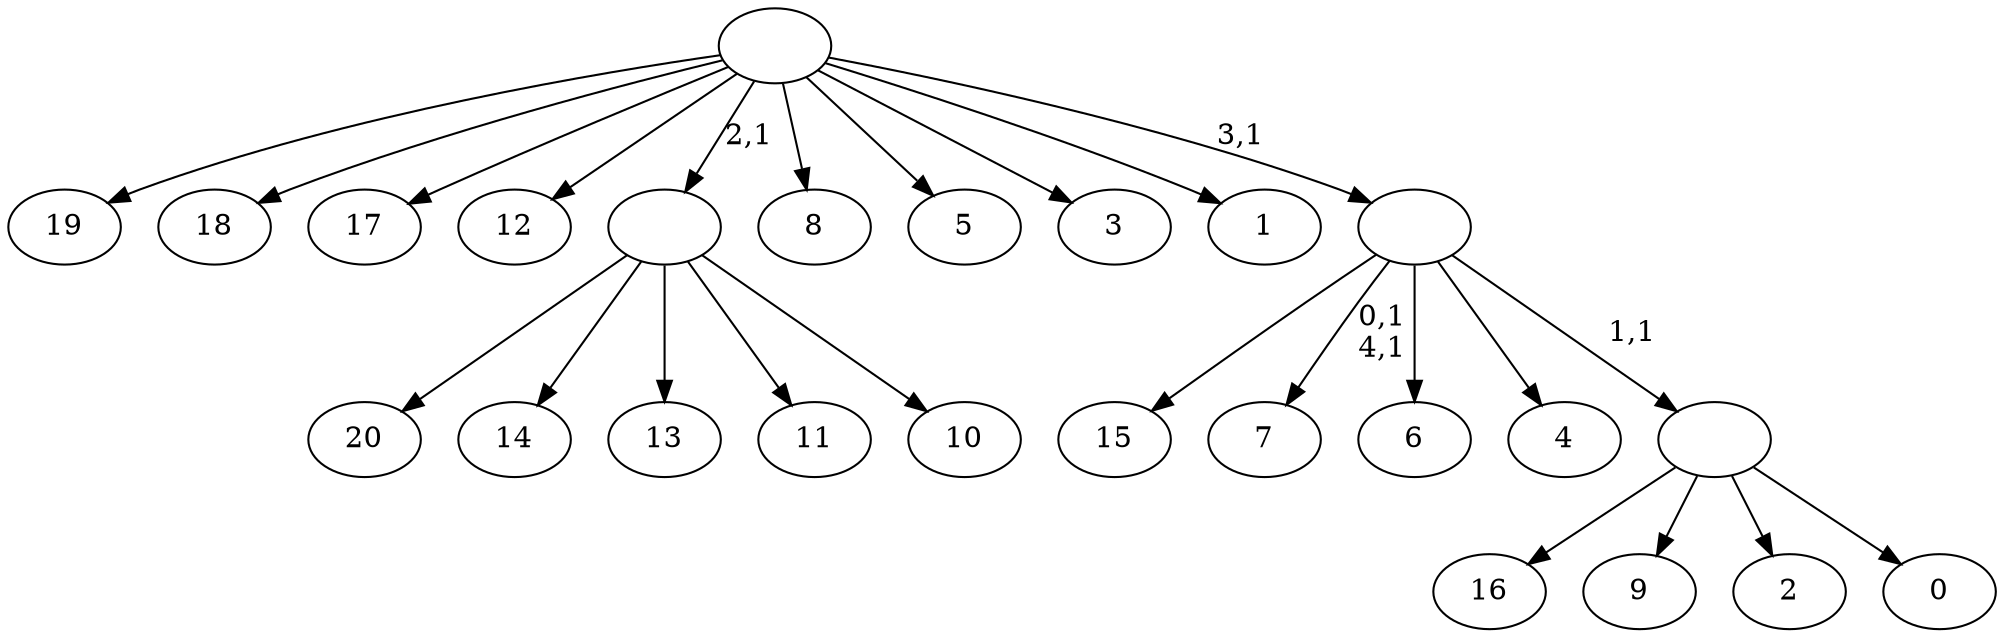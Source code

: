 digraph T {
	26 [label="20"]
	25 [label="19"]
	24 [label="18"]
	23 [label="17"]
	22 [label="16"]
	21 [label="15"]
	20 [label="14"]
	19 [label="13"]
	18 [label="12"]
	17 [label="11"]
	16 [label="10"]
	15 [label=""]
	14 [label="9"]
	13 [label="8"]
	12 [label="7"]
	9 [label="6"]
	8 [label="5"]
	7 [label="4"]
	6 [label="3"]
	5 [label="2"]
	4 [label="1"]
	3 [label="0"]
	2 [label=""]
	1 [label=""]
	0 [label=""]
	15 -> 26 [label=""]
	15 -> 20 [label=""]
	15 -> 19 [label=""]
	15 -> 17 [label=""]
	15 -> 16 [label=""]
	2 -> 22 [label=""]
	2 -> 14 [label=""]
	2 -> 5 [label=""]
	2 -> 3 [label=""]
	1 -> 12 [label="0,1\n4,1"]
	1 -> 21 [label=""]
	1 -> 9 [label=""]
	1 -> 7 [label=""]
	1 -> 2 [label="1,1"]
	0 -> 25 [label=""]
	0 -> 24 [label=""]
	0 -> 23 [label=""]
	0 -> 18 [label=""]
	0 -> 15 [label="2,1"]
	0 -> 13 [label=""]
	0 -> 8 [label=""]
	0 -> 6 [label=""]
	0 -> 4 [label=""]
	0 -> 1 [label="3,1"]
}
